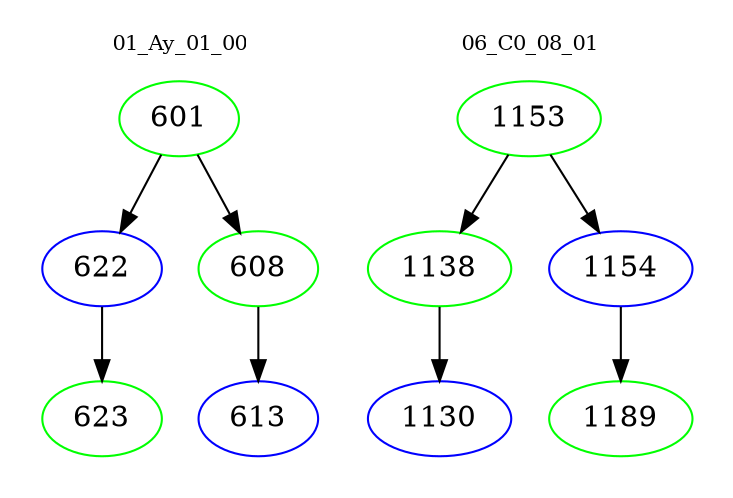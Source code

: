 digraph{
subgraph cluster_0 {
color = white
label = "01_Ay_01_00";
fontsize=10;
T0_601 [label="601", color="green"]
T0_601 -> T0_622 [color="black"]
T0_622 [label="622", color="blue"]
T0_622 -> T0_623 [color="black"]
T0_623 [label="623", color="green"]
T0_601 -> T0_608 [color="black"]
T0_608 [label="608", color="green"]
T0_608 -> T0_613 [color="black"]
T0_613 [label="613", color="blue"]
}
subgraph cluster_1 {
color = white
label = "06_C0_08_01";
fontsize=10;
T1_1153 [label="1153", color="green"]
T1_1153 -> T1_1138 [color="black"]
T1_1138 [label="1138", color="green"]
T1_1138 -> T1_1130 [color="black"]
T1_1130 [label="1130", color="blue"]
T1_1153 -> T1_1154 [color="black"]
T1_1154 [label="1154", color="blue"]
T1_1154 -> T1_1189 [color="black"]
T1_1189 [label="1189", color="green"]
}
}
